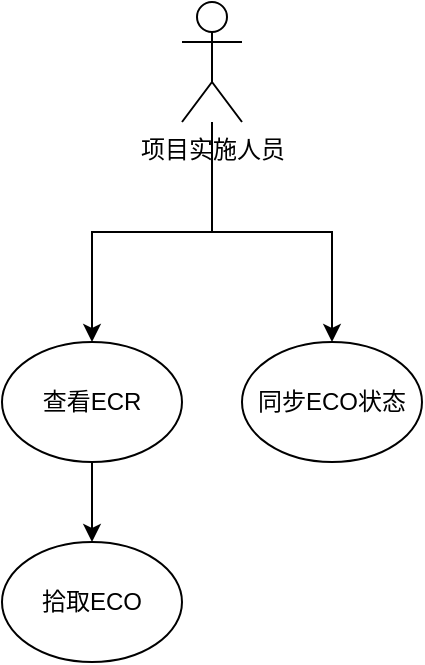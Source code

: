 <mxfile version="21.1.1" type="github">
  <diagram name="第 1 页" id="pnmah_Ox5MKyfVHV5Jvz">
    <mxGraphModel dx="589" dy="765" grid="1" gridSize="10" guides="1" tooltips="1" connect="1" arrows="1" fold="1" page="1" pageScale="1" pageWidth="827" pageHeight="1169" math="0" shadow="0">
      <root>
        <mxCell id="0" />
        <mxCell id="1" parent="0" />
        <mxCell id="cBuqAYGh9rQtrvf5c2a0-2" style="edgeStyle=orthogonalEdgeStyle;rounded=0;orthogonalLoop=1;jettySize=auto;html=1;entryX=0.5;entryY=0;entryDx=0;entryDy=0;" edge="1" parent="1" source="cBuqAYGh9rQtrvf5c2a0-3" target="cBuqAYGh9rQtrvf5c2a0-31">
          <mxGeometry relative="1" as="geometry">
            <mxPoint x="475" y="550" as="sourcePoint" />
            <mxPoint x="620" y="590" as="targetPoint" />
          </mxGeometry>
        </mxCell>
        <mxCell id="cBuqAYGh9rQtrvf5c2a0-30" style="edgeStyle=orthogonalEdgeStyle;rounded=0;orthogonalLoop=1;jettySize=auto;html=1;entryX=0.5;entryY=0;entryDx=0;entryDy=0;" edge="1" parent="1" source="cBuqAYGh9rQtrvf5c2a0-3" target="cBuqAYGh9rQtrvf5c2a0-29">
          <mxGeometry relative="1" as="geometry" />
        </mxCell>
        <mxCell id="cBuqAYGh9rQtrvf5c2a0-3" value="项目实施人员" style="shape=umlActor;verticalLabelPosition=bottom;verticalAlign=top;html=1;outlineConnect=0;" vertex="1" parent="1">
          <mxGeometry x="605" y="390" width="30" height="60" as="geometry" />
        </mxCell>
        <mxCell id="cBuqAYGh9rQtrvf5c2a0-28" value="拾取ECO" style="ellipse;whiteSpace=wrap;html=1;" vertex="1" parent="1">
          <mxGeometry x="515" y="660" width="90" height="60" as="geometry" />
        </mxCell>
        <mxCell id="cBuqAYGh9rQtrvf5c2a0-29" value="同步ECO状态" style="ellipse;whiteSpace=wrap;html=1;" vertex="1" parent="1">
          <mxGeometry x="635" y="560" width="90" height="60" as="geometry" />
        </mxCell>
        <mxCell id="cBuqAYGh9rQtrvf5c2a0-32" style="edgeStyle=orthogonalEdgeStyle;rounded=0;orthogonalLoop=1;jettySize=auto;html=1;entryX=0.5;entryY=0;entryDx=0;entryDy=0;" edge="1" parent="1" source="cBuqAYGh9rQtrvf5c2a0-31" target="cBuqAYGh9rQtrvf5c2a0-28">
          <mxGeometry relative="1" as="geometry" />
        </mxCell>
        <mxCell id="cBuqAYGh9rQtrvf5c2a0-31" value="查看ECR" style="ellipse;whiteSpace=wrap;html=1;" vertex="1" parent="1">
          <mxGeometry x="515" y="560" width="90" height="60" as="geometry" />
        </mxCell>
      </root>
    </mxGraphModel>
  </diagram>
</mxfile>
